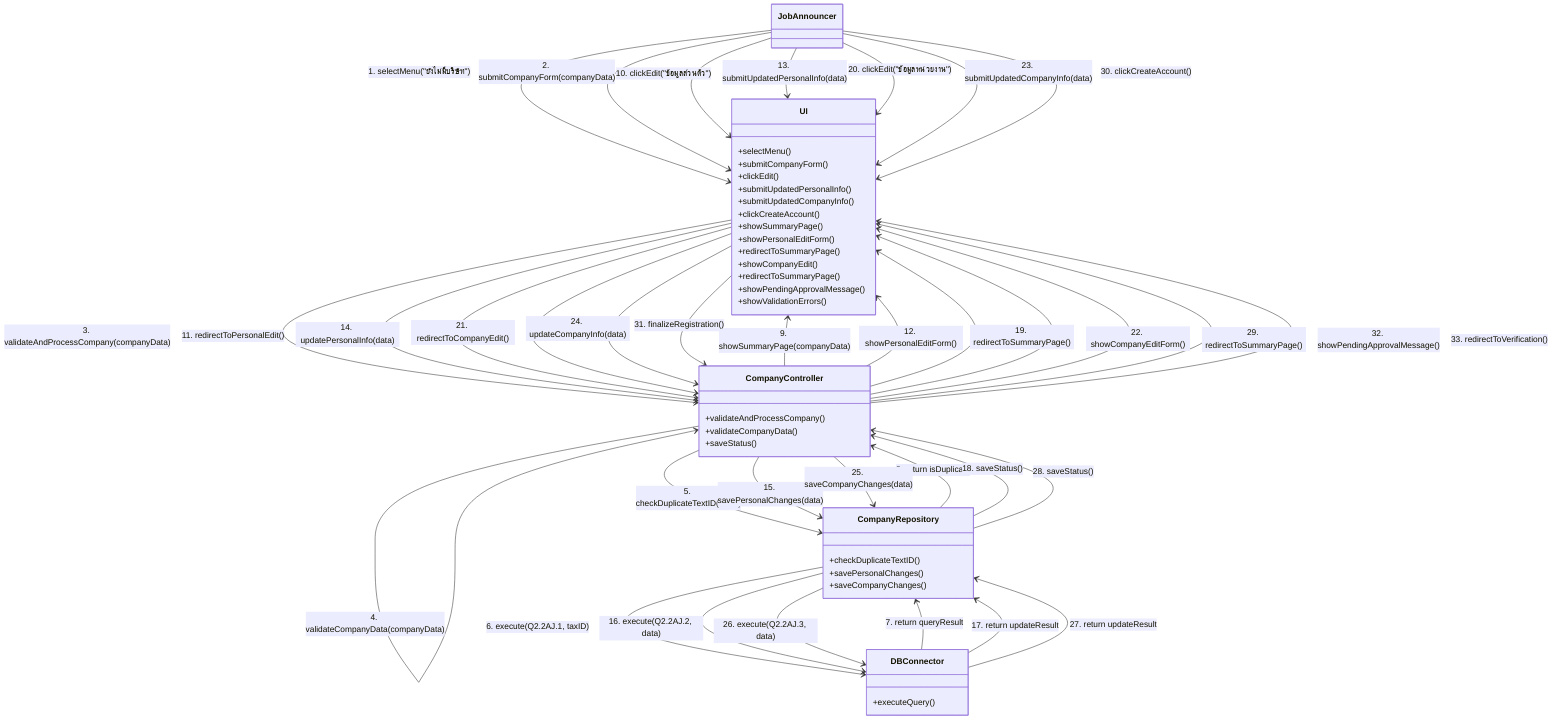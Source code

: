 classDiagram
    JobAnnouncer --> UI: 1. selectMenu("ยังไม่มีบริษัท")
    JobAnnouncer --> UI: 2. submitCompanyForm(companyData)
    UI --> CompanyController: 3. validateAndProcessCompany(companyData)
    CompanyController --> CompanyController: 4. validateCompanyData(companyData)
    CompanyController --> CompanyRepository: 5. checkDuplicateTextID(taxID)
    CompanyRepository --> DBConnector: 6. execute(Q2.2AJ.1, taxID)
    DBConnector --> CompanyRepository: 7. return queryResult
    CompanyRepository --> CompanyController: 8. return isDuplicate
    CompanyController --> UI: 9. showSummaryPage(companyData)

    JobAnnouncer --> UI: 10. clickEdit("ข้อมูลส่วนตัว")
    UI --> CompanyController: 11. redirectToPersonalEdit()
    CompanyController --> UI: 12. showPersonalEditForm()

    JobAnnouncer --> UI: 13. submitUpdatedPersonalInfo(data)
    UI --> CompanyController: 14. updatePersonalInfo(data)
    CompanyController --> CompanyRepository: 15. savePersonalChanges(data)
    CompanyRepository --> DBConnector: 16. execute(Q2.2AJ.2, data)
    DBConnector --> CompanyRepository: 17. return updateResult
    CompanyRepository --> CompanyController: 18. saveStatus()
    CompanyController --> UI: 19. redirectToSummaryPage()

    JobAnnouncer --> UI: 20. clickEdit("ข้อมูลหน่วยงาน")
    UI --> CompanyController: 21. redirectToCompanyEdit()
    CompanyController --> UI: 22. showCompanyEditForm()

    JobAnnouncer --> UI: 23. submitUpdatedCompanyInfo(data)
    UI --> CompanyController: 24. updateCompanyInfo(data)
    CompanyController --> CompanyRepository: 25. saveCompanyChanges(data)
    CompanyRepository --> DBConnector: 26. execute(Q2.2AJ.3, data)
    DBConnector --> CompanyRepository: 27. return updateResult
    CompanyRepository --> CompanyController: 28. saveStatus()
    CompanyController --> UI: 29. redirectToSummaryPage()

    JobAnnouncer --> UI: 30. clickCreateAccount()
    UI --> CompanyController: 31. finalizeRegistration()
    CompanyController --> UI: 32. showPendingApprovalMessage()
    CompanyController --> UI: 33. redirectToVerification()

    class JobAnnouncer {
    }

    class UI {
        +selectMenu()
        +submitCompanyForm()
        +clickEdit()
        +submitUpdatedPersonalInfo()
        +submitUpdatedCompanyInfo()
        +clickCreateAccount()
        +showSummaryPage()
        +showPersonalEditForm()
        +redirectToSummaryPage()
        +showCompanyEdit()
        +redirectToSummaryPage()
        +showPendingApprovalMessage()
        +showValidationErrors()
    }

    class CompanyController {
        +validateAndProcessCompany()
        +validateCompanyData()
        +saveStatus()
    }

    class CompanyRepository {
        +checkDuplicateTextID()
        +savePersonalChanges()
        +saveCompanyChanges()
    }

    class DBConnector {
        +executeQuery()
    }